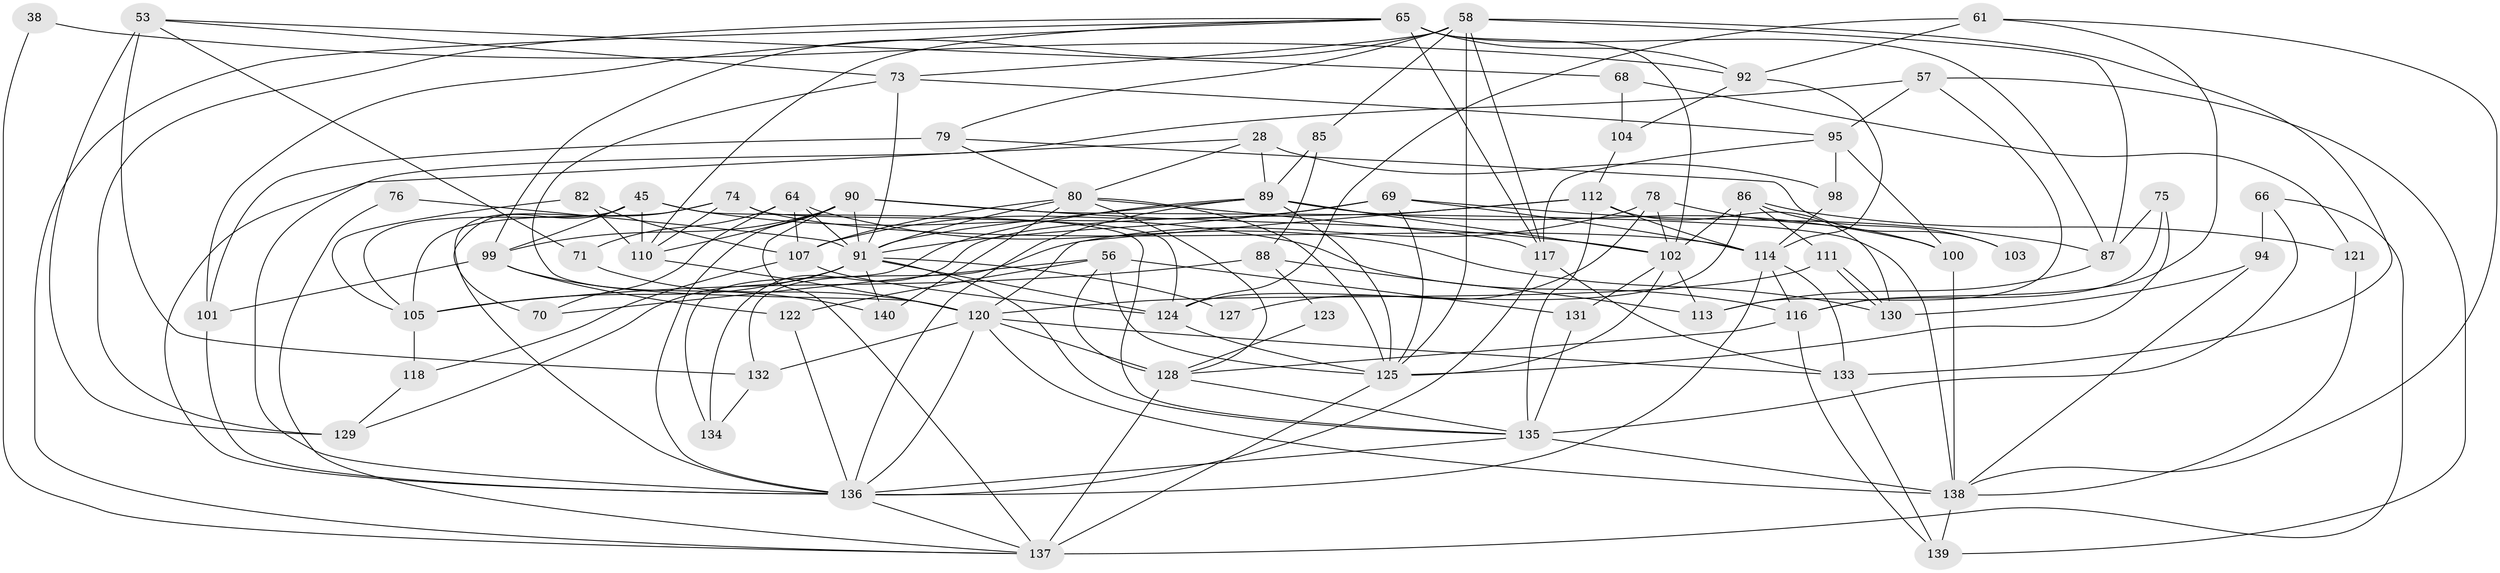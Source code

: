 // original degree distribution, {4: 0.34285714285714286, 3: 0.2642857142857143, 2: 0.1, 6: 0.05714285714285714, 5: 0.18571428571428572, 7: 0.03571428571428571, 8: 0.014285714285714285}
// Generated by graph-tools (version 1.1) at 2025/55/03/04/25 21:55:29]
// undirected, 70 vertices, 177 edges
graph export_dot {
graph [start="1"]
  node [color=gray90,style=filled];
  28 [super="+7"];
  38;
  45;
  53;
  56 [super="+36"];
  57;
  58 [super="+42"];
  61;
  64;
  65 [super="+41"];
  66;
  68;
  69 [super="+59"];
  70;
  71;
  73 [super="+17"];
  74;
  75;
  76;
  78 [super="+48"];
  79;
  80 [super="+18"];
  82;
  85;
  86 [super="+40"];
  87 [super="+24+49"];
  88;
  89 [super="+23"];
  90 [super="+81+54"];
  91 [super="+9+30+44"];
  92;
  94;
  95;
  98;
  99 [super="+63"];
  100;
  101 [super="+96"];
  102 [super="+11+83"];
  103;
  104;
  105 [super="+46"];
  107;
  110 [super="+77"];
  111;
  112;
  113 [super="+106"];
  114 [super="+19"];
  116 [super="+15+55"];
  117 [super="+20"];
  118;
  120 [super="+43+37"];
  121;
  122;
  123;
  124 [super="+60"];
  125 [super="+31+109"];
  127;
  128 [super="+3+72+115"];
  129;
  130;
  131 [super="+27"];
  132;
  133 [super="+97"];
  134;
  135 [super="+51+84"];
  136 [super="+47+126"];
  137 [super="+35+93+50"];
  138 [super="+34+33"];
  139;
  140;
  28 -- 98 [weight=2];
  28 -- 80;
  28 -- 89;
  28 -- 136;
  38 -- 92;
  38 -- 137;
  45 -- 99 [weight=2];
  45 -- 70;
  45 -- 110;
  45 -- 116;
  45 -- 105;
  45 -- 135;
  53 -- 132;
  53 -- 68;
  53 -- 71;
  53 -- 129;
  53 -- 73;
  56 -- 122;
  56 -- 131;
  56 -- 70;
  56 -- 128;
  56 -- 125;
  57 -- 95;
  57 -- 139;
  57 -- 113;
  57 -- 136;
  58 -- 87 [weight=2];
  58 -- 85;
  58 -- 125 [weight=2];
  58 -- 73;
  58 -- 99;
  58 -- 133;
  58 -- 117;
  58 -- 79;
  61 -- 124;
  61 -- 92;
  61 -- 116;
  61 -- 138;
  64 -- 130;
  64 -- 70;
  64 -- 71;
  64 -- 107;
  64 -- 91;
  65 -- 102 [weight=2];
  65 -- 129;
  65 -- 101;
  65 -- 92;
  65 -- 110;
  65 -- 87;
  65 -- 117;
  65 -- 137;
  66 -- 94;
  66 -- 137;
  66 -- 135;
  68 -- 121;
  68 -- 104;
  69 -- 107;
  69 -- 87;
  69 -- 125;
  69 -- 114;
  69 -- 91;
  71 -- 120;
  73 -- 120;
  73 -- 95;
  73 -- 91;
  74 -- 110;
  74 -- 105;
  74 -- 114;
  74 -- 124 [weight=2];
  74 -- 136;
  75 -- 116;
  75 -- 87 [weight=2];
  75 -- 125;
  76 -- 91;
  76 -- 137;
  78 -- 132;
  78 -- 127;
  78 -- 100;
  78 -- 102;
  79 -- 103;
  79 -- 80;
  79 -- 101;
  80 -- 91;
  80 -- 107 [weight=2];
  80 -- 117;
  80 -- 140;
  80 -- 128;
  80 -- 125 [weight=2];
  82 -- 107;
  82 -- 110;
  82 -- 105;
  85 -- 89;
  85 -- 88;
  86 -- 111;
  86 -- 121;
  86 -- 124;
  86 -- 102;
  86 -- 103;
  87 -- 113 [weight=2];
  88 -- 113;
  88 -- 105;
  88 -- 123;
  89 -- 102 [weight=2];
  89 -- 100;
  89 -- 134;
  89 -- 91;
  89 -- 136;
  89 -- 125;
  90 -- 110 [weight=2];
  90 -- 137;
  90 -- 136;
  90 -- 99;
  90 -- 102;
  90 -- 138;
  90 -- 91;
  91 -- 105 [weight=2];
  91 -- 127;
  91 -- 124;
  91 -- 129;
  91 -- 140;
  91 -- 135;
  92 -- 104;
  92 -- 114;
  94 -- 130;
  94 -- 138 [weight=2];
  95 -- 100;
  95 -- 98;
  95 -- 117;
  98 -- 114;
  99 -- 140 [weight=2];
  99 -- 122;
  99 -- 101;
  100 -- 138;
  101 -- 136 [weight=2];
  102 -- 131 [weight=3];
  102 -- 113;
  102 -- 125;
  104 -- 112;
  105 -- 118;
  107 -- 118;
  107 -- 124;
  110 -- 120 [weight=2];
  111 -- 130;
  111 -- 130;
  111 -- 120 [weight=2];
  112 -- 114;
  112 -- 130;
  112 -- 134;
  112 -- 135 [weight=2];
  112 -- 120 [weight=2];
  114 -- 133 [weight=2];
  114 -- 116 [weight=2];
  114 -- 136;
  116 -- 139;
  116 -- 128;
  117 -- 133 [weight=2];
  117 -- 136;
  118 -- 129;
  120 -- 132;
  120 -- 138 [weight=2];
  120 -- 128 [weight=3];
  120 -- 133;
  120 -- 136 [weight=2];
  121 -- 138;
  122 -- 136;
  123 -- 128;
  124 -- 125;
  125 -- 137 [weight=2];
  128 -- 137 [weight=2];
  128 -- 135;
  131 -- 135;
  132 -- 134;
  133 -- 139;
  135 -- 138;
  135 -- 136;
  136 -- 137;
  138 -- 139;
}
